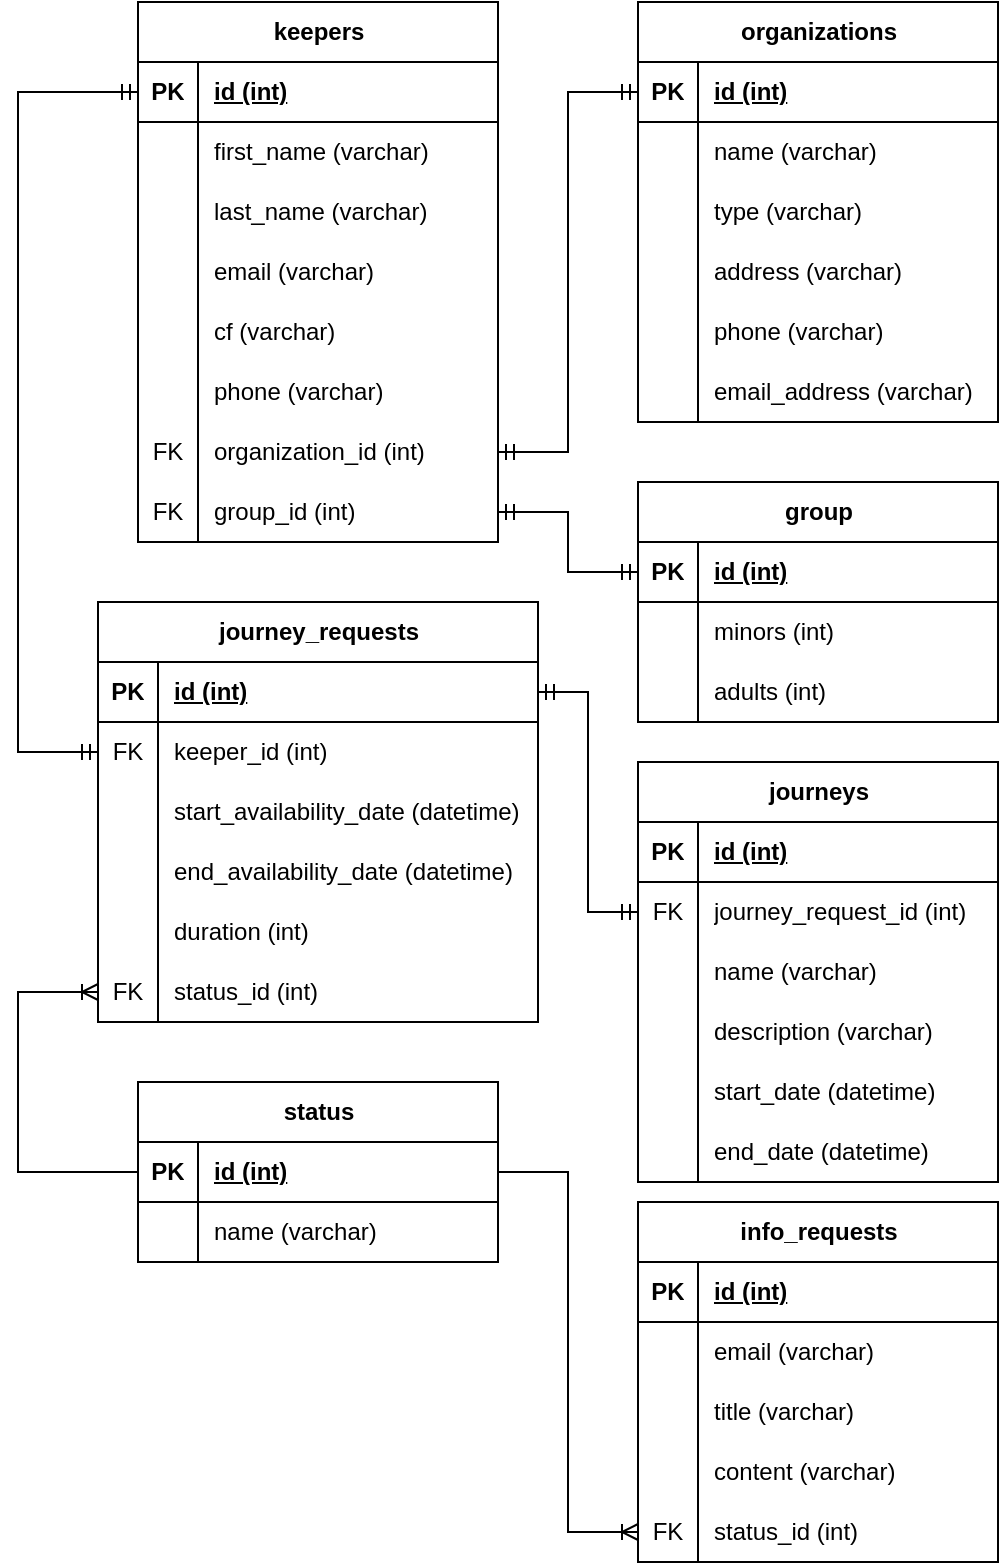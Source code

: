 <mxfile version="24.9.0">
  <diagram name="Pagina-1" id="anJQ42ZTelaU0ZIVq22s">
    <mxGraphModel dx="1753" dy="897" grid="1" gridSize="10" guides="1" tooltips="1" connect="1" arrows="1" fold="1" page="1" pageScale="1" pageWidth="827" pageHeight="1169" math="0" shadow="0">
      <root>
        <mxCell id="0" />
        <mxCell id="1" parent="0" />
        <mxCell id="iCZXyA4cPa9T4erVwsBg-4" value="journeys" style="shape=table;startSize=30;container=1;collapsible=1;childLayout=tableLayout;fixedRows=1;rowLines=0;fontStyle=1;align=center;resizeLast=1;html=1;" parent="1" vertex="1">
          <mxGeometry x="479" y="420" width="180" height="210" as="geometry" />
        </mxCell>
        <mxCell id="iCZXyA4cPa9T4erVwsBg-5" value="" style="shape=tableRow;horizontal=0;startSize=0;swimlaneHead=0;swimlaneBody=0;fillColor=none;collapsible=0;dropTarget=0;points=[[0,0.5],[1,0.5]];portConstraint=eastwest;top=0;left=0;right=0;bottom=1;" parent="iCZXyA4cPa9T4erVwsBg-4" vertex="1">
          <mxGeometry y="30" width="180" height="30" as="geometry" />
        </mxCell>
        <mxCell id="iCZXyA4cPa9T4erVwsBg-6" value="PK" style="shape=partialRectangle;connectable=0;fillColor=none;top=0;left=0;bottom=0;right=0;fontStyle=1;overflow=hidden;whiteSpace=wrap;html=1;" parent="iCZXyA4cPa9T4erVwsBg-5" vertex="1">
          <mxGeometry width="30" height="30" as="geometry">
            <mxRectangle width="30" height="30" as="alternateBounds" />
          </mxGeometry>
        </mxCell>
        <mxCell id="iCZXyA4cPa9T4erVwsBg-7" value="id (int)" style="shape=partialRectangle;connectable=0;fillColor=none;top=0;left=0;bottom=0;right=0;align=left;spacingLeft=6;fontStyle=5;overflow=hidden;whiteSpace=wrap;html=1;" parent="iCZXyA4cPa9T4erVwsBg-5" vertex="1">
          <mxGeometry x="30" width="150" height="30" as="geometry">
            <mxRectangle width="150" height="30" as="alternateBounds" />
          </mxGeometry>
        </mxCell>
        <mxCell id="iCZXyA4cPa9T4erVwsBg-110" style="shape=tableRow;horizontal=0;startSize=0;swimlaneHead=0;swimlaneBody=0;fillColor=none;collapsible=0;dropTarget=0;points=[[0,0.5],[1,0.5]];portConstraint=eastwest;top=0;left=0;right=0;bottom=0;" parent="iCZXyA4cPa9T4erVwsBg-4" vertex="1">
          <mxGeometry y="60" width="180" height="30" as="geometry" />
        </mxCell>
        <mxCell id="iCZXyA4cPa9T4erVwsBg-111" value="FK" style="shape=partialRectangle;connectable=0;fillColor=none;top=0;left=0;bottom=0;right=0;editable=1;overflow=hidden;whiteSpace=wrap;html=1;" parent="iCZXyA4cPa9T4erVwsBg-110" vertex="1">
          <mxGeometry width="30" height="30" as="geometry">
            <mxRectangle width="30" height="30" as="alternateBounds" />
          </mxGeometry>
        </mxCell>
        <mxCell id="iCZXyA4cPa9T4erVwsBg-112" value="journey_request_id (int)" style="shape=partialRectangle;connectable=0;fillColor=none;top=0;left=0;bottom=0;right=0;align=left;spacingLeft=6;overflow=hidden;whiteSpace=wrap;html=1;" parent="iCZXyA4cPa9T4erVwsBg-110" vertex="1">
          <mxGeometry x="30" width="150" height="30" as="geometry">
            <mxRectangle width="150" height="30" as="alternateBounds" />
          </mxGeometry>
        </mxCell>
        <mxCell id="iCZXyA4cPa9T4erVwsBg-11" value="" style="shape=tableRow;horizontal=0;startSize=0;swimlaneHead=0;swimlaneBody=0;fillColor=none;collapsible=0;dropTarget=0;points=[[0,0.5],[1,0.5]];portConstraint=eastwest;top=0;left=0;right=0;bottom=0;" parent="iCZXyA4cPa9T4erVwsBg-4" vertex="1">
          <mxGeometry y="90" width="180" height="30" as="geometry" />
        </mxCell>
        <mxCell id="iCZXyA4cPa9T4erVwsBg-12" value="" style="shape=partialRectangle;connectable=0;fillColor=none;top=0;left=0;bottom=0;right=0;editable=1;overflow=hidden;whiteSpace=wrap;html=1;" parent="iCZXyA4cPa9T4erVwsBg-11" vertex="1">
          <mxGeometry width="30" height="30" as="geometry">
            <mxRectangle width="30" height="30" as="alternateBounds" />
          </mxGeometry>
        </mxCell>
        <mxCell id="iCZXyA4cPa9T4erVwsBg-13" value="name (varchar)" style="shape=partialRectangle;connectable=0;fillColor=none;top=0;left=0;bottom=0;right=0;align=left;spacingLeft=6;overflow=hidden;whiteSpace=wrap;html=1;" parent="iCZXyA4cPa9T4erVwsBg-11" vertex="1">
          <mxGeometry x="30" width="150" height="30" as="geometry">
            <mxRectangle width="150" height="30" as="alternateBounds" />
          </mxGeometry>
        </mxCell>
        <mxCell id="iCZXyA4cPa9T4erVwsBg-14" value="" style="shape=tableRow;horizontal=0;startSize=0;swimlaneHead=0;swimlaneBody=0;fillColor=none;collapsible=0;dropTarget=0;points=[[0,0.5],[1,0.5]];portConstraint=eastwest;top=0;left=0;right=0;bottom=0;" parent="iCZXyA4cPa9T4erVwsBg-4" vertex="1">
          <mxGeometry y="120" width="180" height="30" as="geometry" />
        </mxCell>
        <mxCell id="iCZXyA4cPa9T4erVwsBg-15" value="" style="shape=partialRectangle;connectable=0;fillColor=none;top=0;left=0;bottom=0;right=0;editable=1;overflow=hidden;whiteSpace=wrap;html=1;" parent="iCZXyA4cPa9T4erVwsBg-14" vertex="1">
          <mxGeometry width="30" height="30" as="geometry">
            <mxRectangle width="30" height="30" as="alternateBounds" />
          </mxGeometry>
        </mxCell>
        <mxCell id="iCZXyA4cPa9T4erVwsBg-16" value="description (varchar)" style="shape=partialRectangle;connectable=0;fillColor=none;top=0;left=0;bottom=0;right=0;align=left;spacingLeft=6;overflow=hidden;whiteSpace=wrap;html=1;" parent="iCZXyA4cPa9T4erVwsBg-14" vertex="1">
          <mxGeometry x="30" width="150" height="30" as="geometry">
            <mxRectangle width="150" height="30" as="alternateBounds" />
          </mxGeometry>
        </mxCell>
        <mxCell id="iCZXyA4cPa9T4erVwsBg-63" style="shape=tableRow;horizontal=0;startSize=0;swimlaneHead=0;swimlaneBody=0;fillColor=none;collapsible=0;dropTarget=0;points=[[0,0.5],[1,0.5]];portConstraint=eastwest;top=0;left=0;right=0;bottom=0;" parent="iCZXyA4cPa9T4erVwsBg-4" vertex="1">
          <mxGeometry y="150" width="180" height="30" as="geometry" />
        </mxCell>
        <mxCell id="iCZXyA4cPa9T4erVwsBg-64" style="shape=partialRectangle;connectable=0;fillColor=none;top=0;left=0;bottom=0;right=0;editable=1;overflow=hidden;whiteSpace=wrap;html=1;" parent="iCZXyA4cPa9T4erVwsBg-63" vertex="1">
          <mxGeometry width="30" height="30" as="geometry">
            <mxRectangle width="30" height="30" as="alternateBounds" />
          </mxGeometry>
        </mxCell>
        <mxCell id="iCZXyA4cPa9T4erVwsBg-65" value="start_date (datetime)" style="shape=partialRectangle;connectable=0;fillColor=none;top=0;left=0;bottom=0;right=0;align=left;spacingLeft=6;overflow=hidden;whiteSpace=wrap;html=1;" parent="iCZXyA4cPa9T4erVwsBg-63" vertex="1">
          <mxGeometry x="30" width="150" height="30" as="geometry">
            <mxRectangle width="150" height="30" as="alternateBounds" />
          </mxGeometry>
        </mxCell>
        <mxCell id="iCZXyA4cPa9T4erVwsBg-66" style="shape=tableRow;horizontal=0;startSize=0;swimlaneHead=0;swimlaneBody=0;fillColor=none;collapsible=0;dropTarget=0;points=[[0,0.5],[1,0.5]];portConstraint=eastwest;top=0;left=0;right=0;bottom=0;" parent="iCZXyA4cPa9T4erVwsBg-4" vertex="1">
          <mxGeometry y="180" width="180" height="30" as="geometry" />
        </mxCell>
        <mxCell id="iCZXyA4cPa9T4erVwsBg-67" style="shape=partialRectangle;connectable=0;fillColor=none;top=0;left=0;bottom=0;right=0;editable=1;overflow=hidden;whiteSpace=wrap;html=1;" parent="iCZXyA4cPa9T4erVwsBg-66" vertex="1">
          <mxGeometry width="30" height="30" as="geometry">
            <mxRectangle width="30" height="30" as="alternateBounds" />
          </mxGeometry>
        </mxCell>
        <mxCell id="iCZXyA4cPa9T4erVwsBg-68" value="end_date (datetime)" style="shape=partialRectangle;connectable=0;fillColor=none;top=0;left=0;bottom=0;right=0;align=left;spacingLeft=6;overflow=hidden;whiteSpace=wrap;html=1;" parent="iCZXyA4cPa9T4erVwsBg-66" vertex="1">
          <mxGeometry x="30" width="150" height="30" as="geometry">
            <mxRectangle width="150" height="30" as="alternateBounds" />
          </mxGeometry>
        </mxCell>
        <mxCell id="iCZXyA4cPa9T4erVwsBg-30" value="organizations" style="shape=table;startSize=30;container=1;collapsible=1;childLayout=tableLayout;fixedRows=1;rowLines=0;fontStyle=1;align=center;resizeLast=1;html=1;" parent="1" vertex="1">
          <mxGeometry x="479" y="40" width="180" height="210" as="geometry" />
        </mxCell>
        <mxCell id="iCZXyA4cPa9T4erVwsBg-31" value="" style="shape=tableRow;horizontal=0;startSize=0;swimlaneHead=0;swimlaneBody=0;fillColor=none;collapsible=0;dropTarget=0;points=[[0,0.5],[1,0.5]];portConstraint=eastwest;top=0;left=0;right=0;bottom=1;" parent="iCZXyA4cPa9T4erVwsBg-30" vertex="1">
          <mxGeometry y="30" width="180" height="30" as="geometry" />
        </mxCell>
        <mxCell id="iCZXyA4cPa9T4erVwsBg-32" value="PK" style="shape=partialRectangle;connectable=0;fillColor=none;top=0;left=0;bottom=0;right=0;fontStyle=1;overflow=hidden;whiteSpace=wrap;html=1;" parent="iCZXyA4cPa9T4erVwsBg-31" vertex="1">
          <mxGeometry width="30" height="30" as="geometry">
            <mxRectangle width="30" height="30" as="alternateBounds" />
          </mxGeometry>
        </mxCell>
        <mxCell id="iCZXyA4cPa9T4erVwsBg-33" value="id (int)" style="shape=partialRectangle;connectable=0;fillColor=none;top=0;left=0;bottom=0;right=0;align=left;spacingLeft=6;fontStyle=5;overflow=hidden;whiteSpace=wrap;html=1;" parent="iCZXyA4cPa9T4erVwsBg-31" vertex="1">
          <mxGeometry x="30" width="150" height="30" as="geometry">
            <mxRectangle width="150" height="30" as="alternateBounds" />
          </mxGeometry>
        </mxCell>
        <mxCell id="iCZXyA4cPa9T4erVwsBg-34" value="" style="shape=tableRow;horizontal=0;startSize=0;swimlaneHead=0;swimlaneBody=0;fillColor=none;collapsible=0;dropTarget=0;points=[[0,0.5],[1,0.5]];portConstraint=eastwest;top=0;left=0;right=0;bottom=0;" parent="iCZXyA4cPa9T4erVwsBg-30" vertex="1">
          <mxGeometry y="60" width="180" height="30" as="geometry" />
        </mxCell>
        <mxCell id="iCZXyA4cPa9T4erVwsBg-35" value="" style="shape=partialRectangle;connectable=0;fillColor=none;top=0;left=0;bottom=0;right=0;editable=1;overflow=hidden;whiteSpace=wrap;html=1;" parent="iCZXyA4cPa9T4erVwsBg-34" vertex="1">
          <mxGeometry width="30" height="30" as="geometry">
            <mxRectangle width="30" height="30" as="alternateBounds" />
          </mxGeometry>
        </mxCell>
        <mxCell id="iCZXyA4cPa9T4erVwsBg-36" value="name (varchar)" style="shape=partialRectangle;connectable=0;fillColor=none;top=0;left=0;bottom=0;right=0;align=left;spacingLeft=6;overflow=hidden;whiteSpace=wrap;html=1;" parent="iCZXyA4cPa9T4erVwsBg-34" vertex="1">
          <mxGeometry x="30" width="150" height="30" as="geometry">
            <mxRectangle width="150" height="30" as="alternateBounds" />
          </mxGeometry>
        </mxCell>
        <mxCell id="iCZXyA4cPa9T4erVwsBg-37" value="" style="shape=tableRow;horizontal=0;startSize=0;swimlaneHead=0;swimlaneBody=0;fillColor=none;collapsible=0;dropTarget=0;points=[[0,0.5],[1,0.5]];portConstraint=eastwest;top=0;left=0;right=0;bottom=0;" parent="iCZXyA4cPa9T4erVwsBg-30" vertex="1">
          <mxGeometry y="90" width="180" height="30" as="geometry" />
        </mxCell>
        <mxCell id="iCZXyA4cPa9T4erVwsBg-38" value="" style="shape=partialRectangle;connectable=0;fillColor=none;top=0;left=0;bottom=0;right=0;editable=1;overflow=hidden;whiteSpace=wrap;html=1;" parent="iCZXyA4cPa9T4erVwsBg-37" vertex="1">
          <mxGeometry width="30" height="30" as="geometry">
            <mxRectangle width="30" height="30" as="alternateBounds" />
          </mxGeometry>
        </mxCell>
        <mxCell id="iCZXyA4cPa9T4erVwsBg-39" value="type (varchar)" style="shape=partialRectangle;connectable=0;fillColor=none;top=0;left=0;bottom=0;right=0;align=left;spacingLeft=6;overflow=hidden;whiteSpace=wrap;html=1;" parent="iCZXyA4cPa9T4erVwsBg-37" vertex="1">
          <mxGeometry x="30" width="150" height="30" as="geometry">
            <mxRectangle width="150" height="30" as="alternateBounds" />
          </mxGeometry>
        </mxCell>
        <mxCell id="iCZXyA4cPa9T4erVwsBg-40" value="" style="shape=tableRow;horizontal=0;startSize=0;swimlaneHead=0;swimlaneBody=0;fillColor=none;collapsible=0;dropTarget=0;points=[[0,0.5],[1,0.5]];portConstraint=eastwest;top=0;left=0;right=0;bottom=0;" parent="iCZXyA4cPa9T4erVwsBg-30" vertex="1">
          <mxGeometry y="120" width="180" height="30" as="geometry" />
        </mxCell>
        <mxCell id="iCZXyA4cPa9T4erVwsBg-41" value="" style="shape=partialRectangle;connectable=0;fillColor=none;top=0;left=0;bottom=0;right=0;editable=1;overflow=hidden;whiteSpace=wrap;html=1;" parent="iCZXyA4cPa9T4erVwsBg-40" vertex="1">
          <mxGeometry width="30" height="30" as="geometry">
            <mxRectangle width="30" height="30" as="alternateBounds" />
          </mxGeometry>
        </mxCell>
        <mxCell id="iCZXyA4cPa9T4erVwsBg-42" value="address (varchar)" style="shape=partialRectangle;connectable=0;fillColor=none;top=0;left=0;bottom=0;right=0;align=left;spacingLeft=6;overflow=hidden;whiteSpace=wrap;html=1;" parent="iCZXyA4cPa9T4erVwsBg-40" vertex="1">
          <mxGeometry x="30" width="150" height="30" as="geometry">
            <mxRectangle width="150" height="30" as="alternateBounds" />
          </mxGeometry>
        </mxCell>
        <mxCell id="iCZXyA4cPa9T4erVwsBg-72" style="shape=tableRow;horizontal=0;startSize=0;swimlaneHead=0;swimlaneBody=0;fillColor=none;collapsible=0;dropTarget=0;points=[[0,0.5],[1,0.5]];portConstraint=eastwest;top=0;left=0;right=0;bottom=0;" parent="iCZXyA4cPa9T4erVwsBg-30" vertex="1">
          <mxGeometry y="150" width="180" height="30" as="geometry" />
        </mxCell>
        <mxCell id="iCZXyA4cPa9T4erVwsBg-73" style="shape=partialRectangle;connectable=0;fillColor=none;top=0;left=0;bottom=0;right=0;editable=1;overflow=hidden;whiteSpace=wrap;html=1;" parent="iCZXyA4cPa9T4erVwsBg-72" vertex="1">
          <mxGeometry width="30" height="30" as="geometry">
            <mxRectangle width="30" height="30" as="alternateBounds" />
          </mxGeometry>
        </mxCell>
        <mxCell id="iCZXyA4cPa9T4erVwsBg-74" value="phone (varchar)" style="shape=partialRectangle;connectable=0;fillColor=none;top=0;left=0;bottom=0;right=0;align=left;spacingLeft=6;overflow=hidden;whiteSpace=wrap;html=1;" parent="iCZXyA4cPa9T4erVwsBg-72" vertex="1">
          <mxGeometry x="30" width="150" height="30" as="geometry">
            <mxRectangle width="150" height="30" as="alternateBounds" />
          </mxGeometry>
        </mxCell>
        <mxCell id="iCZXyA4cPa9T4erVwsBg-75" style="shape=tableRow;horizontal=0;startSize=0;swimlaneHead=0;swimlaneBody=0;fillColor=none;collapsible=0;dropTarget=0;points=[[0,0.5],[1,0.5]];portConstraint=eastwest;top=0;left=0;right=0;bottom=0;" parent="iCZXyA4cPa9T4erVwsBg-30" vertex="1">
          <mxGeometry y="180" width="180" height="30" as="geometry" />
        </mxCell>
        <mxCell id="iCZXyA4cPa9T4erVwsBg-76" style="shape=partialRectangle;connectable=0;fillColor=none;top=0;left=0;bottom=0;right=0;editable=1;overflow=hidden;whiteSpace=wrap;html=1;" parent="iCZXyA4cPa9T4erVwsBg-75" vertex="1">
          <mxGeometry width="30" height="30" as="geometry">
            <mxRectangle width="30" height="30" as="alternateBounds" />
          </mxGeometry>
        </mxCell>
        <mxCell id="iCZXyA4cPa9T4erVwsBg-77" value="email_address (varchar)" style="shape=partialRectangle;connectable=0;fillColor=none;top=0;left=0;bottom=0;right=0;align=left;spacingLeft=6;overflow=hidden;whiteSpace=wrap;html=1;" parent="iCZXyA4cPa9T4erVwsBg-75" vertex="1">
          <mxGeometry x="30" width="150" height="30" as="geometry">
            <mxRectangle width="150" height="30" as="alternateBounds" />
          </mxGeometry>
        </mxCell>
        <mxCell id="iCZXyA4cPa9T4erVwsBg-43" value="info_requests" style="shape=table;startSize=30;container=1;collapsible=1;childLayout=tableLayout;fixedRows=1;rowLines=0;fontStyle=1;align=center;resizeLast=1;html=1;" parent="1" vertex="1">
          <mxGeometry x="479" y="640" width="180" height="180" as="geometry" />
        </mxCell>
        <mxCell id="iCZXyA4cPa9T4erVwsBg-44" value="" style="shape=tableRow;horizontal=0;startSize=0;swimlaneHead=0;swimlaneBody=0;fillColor=none;collapsible=0;dropTarget=0;points=[[0,0.5],[1,0.5]];portConstraint=eastwest;top=0;left=0;right=0;bottom=1;" parent="iCZXyA4cPa9T4erVwsBg-43" vertex="1">
          <mxGeometry y="30" width="180" height="30" as="geometry" />
        </mxCell>
        <mxCell id="iCZXyA4cPa9T4erVwsBg-45" value="PK" style="shape=partialRectangle;connectable=0;fillColor=none;top=0;left=0;bottom=0;right=0;fontStyle=1;overflow=hidden;whiteSpace=wrap;html=1;" parent="iCZXyA4cPa9T4erVwsBg-44" vertex="1">
          <mxGeometry width="30" height="30" as="geometry">
            <mxRectangle width="30" height="30" as="alternateBounds" />
          </mxGeometry>
        </mxCell>
        <mxCell id="iCZXyA4cPa9T4erVwsBg-46" value="id (int)" style="shape=partialRectangle;connectable=0;fillColor=none;top=0;left=0;bottom=0;right=0;align=left;spacingLeft=6;fontStyle=5;overflow=hidden;whiteSpace=wrap;html=1;" parent="iCZXyA4cPa9T4erVwsBg-44" vertex="1">
          <mxGeometry x="30" width="150" height="30" as="geometry">
            <mxRectangle width="150" height="30" as="alternateBounds" />
          </mxGeometry>
        </mxCell>
        <mxCell id="oNOsJn4zuEQ6N86Thhve-1" style="shape=tableRow;horizontal=0;startSize=0;swimlaneHead=0;swimlaneBody=0;fillColor=none;collapsible=0;dropTarget=0;points=[[0,0.5],[1,0.5]];portConstraint=eastwest;top=0;left=0;right=0;bottom=0;" parent="iCZXyA4cPa9T4erVwsBg-43" vertex="1">
          <mxGeometry y="60" width="180" height="30" as="geometry" />
        </mxCell>
        <mxCell id="oNOsJn4zuEQ6N86Thhve-2" style="shape=partialRectangle;connectable=0;fillColor=none;top=0;left=0;bottom=0;right=0;editable=1;overflow=hidden;whiteSpace=wrap;html=1;" parent="oNOsJn4zuEQ6N86Thhve-1" vertex="1">
          <mxGeometry width="30" height="30" as="geometry">
            <mxRectangle width="30" height="30" as="alternateBounds" />
          </mxGeometry>
        </mxCell>
        <mxCell id="oNOsJn4zuEQ6N86Thhve-3" value="email (varchar)" style="shape=partialRectangle;connectable=0;fillColor=none;top=0;left=0;bottom=0;right=0;align=left;spacingLeft=6;overflow=hidden;whiteSpace=wrap;html=1;" parent="oNOsJn4zuEQ6N86Thhve-1" vertex="1">
          <mxGeometry x="30" width="150" height="30" as="geometry">
            <mxRectangle width="150" height="30" as="alternateBounds" />
          </mxGeometry>
        </mxCell>
        <mxCell id="iCZXyA4cPa9T4erVwsBg-50" value="" style="shape=tableRow;horizontal=0;startSize=0;swimlaneHead=0;swimlaneBody=0;fillColor=none;collapsible=0;dropTarget=0;points=[[0,0.5],[1,0.5]];portConstraint=eastwest;top=0;left=0;right=0;bottom=0;" parent="iCZXyA4cPa9T4erVwsBg-43" vertex="1">
          <mxGeometry y="90" width="180" height="30" as="geometry" />
        </mxCell>
        <mxCell id="iCZXyA4cPa9T4erVwsBg-51" value="" style="shape=partialRectangle;connectable=0;fillColor=none;top=0;left=0;bottom=0;right=0;editable=1;overflow=hidden;whiteSpace=wrap;html=1;" parent="iCZXyA4cPa9T4erVwsBg-50" vertex="1">
          <mxGeometry width="30" height="30" as="geometry">
            <mxRectangle width="30" height="30" as="alternateBounds" />
          </mxGeometry>
        </mxCell>
        <mxCell id="iCZXyA4cPa9T4erVwsBg-52" value="title (varchar)" style="shape=partialRectangle;connectable=0;fillColor=none;top=0;left=0;bottom=0;right=0;align=left;spacingLeft=6;overflow=hidden;whiteSpace=wrap;html=1;" parent="iCZXyA4cPa9T4erVwsBg-50" vertex="1">
          <mxGeometry x="30" width="150" height="30" as="geometry">
            <mxRectangle width="150" height="30" as="alternateBounds" />
          </mxGeometry>
        </mxCell>
        <mxCell id="iCZXyA4cPa9T4erVwsBg-53" value="" style="shape=tableRow;horizontal=0;startSize=0;swimlaneHead=0;swimlaneBody=0;fillColor=none;collapsible=0;dropTarget=0;points=[[0,0.5],[1,0.5]];portConstraint=eastwest;top=0;left=0;right=0;bottom=0;" parent="iCZXyA4cPa9T4erVwsBg-43" vertex="1">
          <mxGeometry y="120" width="180" height="30" as="geometry" />
        </mxCell>
        <mxCell id="iCZXyA4cPa9T4erVwsBg-54" value="" style="shape=partialRectangle;connectable=0;fillColor=none;top=0;left=0;bottom=0;right=0;editable=1;overflow=hidden;whiteSpace=wrap;html=1;" parent="iCZXyA4cPa9T4erVwsBg-53" vertex="1">
          <mxGeometry width="30" height="30" as="geometry">
            <mxRectangle width="30" height="30" as="alternateBounds" />
          </mxGeometry>
        </mxCell>
        <mxCell id="iCZXyA4cPa9T4erVwsBg-55" value="content (varchar)" style="shape=partialRectangle;connectable=0;fillColor=none;top=0;left=0;bottom=0;right=0;align=left;spacingLeft=6;overflow=hidden;whiteSpace=wrap;html=1;" parent="iCZXyA4cPa9T4erVwsBg-53" vertex="1">
          <mxGeometry x="30" width="150" height="30" as="geometry">
            <mxRectangle width="150" height="30" as="alternateBounds" />
          </mxGeometry>
        </mxCell>
        <mxCell id="iCZXyA4cPa9T4erVwsBg-119" style="shape=tableRow;horizontal=0;startSize=0;swimlaneHead=0;swimlaneBody=0;fillColor=none;collapsible=0;dropTarget=0;points=[[0,0.5],[1,0.5]];portConstraint=eastwest;top=0;left=0;right=0;bottom=0;" parent="iCZXyA4cPa9T4erVwsBg-43" vertex="1">
          <mxGeometry y="150" width="180" height="30" as="geometry" />
        </mxCell>
        <mxCell id="iCZXyA4cPa9T4erVwsBg-120" value="FK" style="shape=partialRectangle;connectable=0;fillColor=none;top=0;left=0;bottom=0;right=0;editable=1;overflow=hidden;whiteSpace=wrap;html=1;" parent="iCZXyA4cPa9T4erVwsBg-119" vertex="1">
          <mxGeometry width="30" height="30" as="geometry">
            <mxRectangle width="30" height="30" as="alternateBounds" />
          </mxGeometry>
        </mxCell>
        <mxCell id="iCZXyA4cPa9T4erVwsBg-121" value="status_id (int)" style="shape=partialRectangle;connectable=0;fillColor=none;top=0;left=0;bottom=0;right=0;align=left;spacingLeft=6;overflow=hidden;whiteSpace=wrap;html=1;" parent="iCZXyA4cPa9T4erVwsBg-119" vertex="1">
          <mxGeometry x="30" width="150" height="30" as="geometry">
            <mxRectangle width="150" height="30" as="alternateBounds" />
          </mxGeometry>
        </mxCell>
        <mxCell id="iCZXyA4cPa9T4erVwsBg-17" value="keepers" style="shape=table;startSize=30;container=1;collapsible=1;childLayout=tableLayout;fixedRows=1;rowLines=0;fontStyle=1;align=center;resizeLast=1;html=1;" parent="1" vertex="1">
          <mxGeometry x="229" y="40" width="180" height="270" as="geometry" />
        </mxCell>
        <mxCell id="iCZXyA4cPa9T4erVwsBg-18" value="" style="shape=tableRow;horizontal=0;startSize=0;swimlaneHead=0;swimlaneBody=0;fillColor=none;collapsible=0;dropTarget=0;points=[[0,0.5],[1,0.5]];portConstraint=eastwest;top=0;left=0;right=0;bottom=1;" parent="iCZXyA4cPa9T4erVwsBg-17" vertex="1">
          <mxGeometry y="30" width="180" height="30" as="geometry" />
        </mxCell>
        <mxCell id="iCZXyA4cPa9T4erVwsBg-19" value="PK" style="shape=partialRectangle;connectable=0;fillColor=none;top=0;left=0;bottom=0;right=0;fontStyle=1;overflow=hidden;whiteSpace=wrap;html=1;" parent="iCZXyA4cPa9T4erVwsBg-18" vertex="1">
          <mxGeometry width="30" height="30" as="geometry">
            <mxRectangle width="30" height="30" as="alternateBounds" />
          </mxGeometry>
        </mxCell>
        <mxCell id="iCZXyA4cPa9T4erVwsBg-20" value="id (int)" style="shape=partialRectangle;connectable=0;fillColor=none;top=0;left=0;bottom=0;right=0;align=left;spacingLeft=6;fontStyle=5;overflow=hidden;whiteSpace=wrap;html=1;" parent="iCZXyA4cPa9T4erVwsBg-18" vertex="1">
          <mxGeometry x="30" width="150" height="30" as="geometry">
            <mxRectangle width="150" height="30" as="alternateBounds" />
          </mxGeometry>
        </mxCell>
        <mxCell id="iCZXyA4cPa9T4erVwsBg-24" value="" style="shape=tableRow;horizontal=0;startSize=0;swimlaneHead=0;swimlaneBody=0;fillColor=none;collapsible=0;dropTarget=0;points=[[0,0.5],[1,0.5]];portConstraint=eastwest;top=0;left=0;right=0;bottom=0;" parent="iCZXyA4cPa9T4erVwsBg-17" vertex="1">
          <mxGeometry y="60" width="180" height="30" as="geometry" />
        </mxCell>
        <mxCell id="iCZXyA4cPa9T4erVwsBg-25" value="" style="shape=partialRectangle;connectable=0;fillColor=none;top=0;left=0;bottom=0;right=0;editable=1;overflow=hidden;whiteSpace=wrap;html=1;" parent="iCZXyA4cPa9T4erVwsBg-24" vertex="1">
          <mxGeometry width="30" height="30" as="geometry">
            <mxRectangle width="30" height="30" as="alternateBounds" />
          </mxGeometry>
        </mxCell>
        <mxCell id="iCZXyA4cPa9T4erVwsBg-26" value="first_name (varchar)" style="shape=partialRectangle;connectable=0;fillColor=none;top=0;left=0;bottom=0;right=0;align=left;spacingLeft=6;overflow=hidden;whiteSpace=wrap;html=1;" parent="iCZXyA4cPa9T4erVwsBg-24" vertex="1">
          <mxGeometry x="30" width="150" height="30" as="geometry">
            <mxRectangle width="150" height="30" as="alternateBounds" />
          </mxGeometry>
        </mxCell>
        <mxCell id="iCZXyA4cPa9T4erVwsBg-27" value="" style="shape=tableRow;horizontal=0;startSize=0;swimlaneHead=0;swimlaneBody=0;fillColor=none;collapsible=0;dropTarget=0;points=[[0,0.5],[1,0.5]];portConstraint=eastwest;top=0;left=0;right=0;bottom=0;" parent="iCZXyA4cPa9T4erVwsBg-17" vertex="1">
          <mxGeometry y="90" width="180" height="30" as="geometry" />
        </mxCell>
        <mxCell id="iCZXyA4cPa9T4erVwsBg-28" value="" style="shape=partialRectangle;connectable=0;fillColor=none;top=0;left=0;bottom=0;right=0;editable=1;overflow=hidden;whiteSpace=wrap;html=1;" parent="iCZXyA4cPa9T4erVwsBg-27" vertex="1">
          <mxGeometry width="30" height="30" as="geometry">
            <mxRectangle width="30" height="30" as="alternateBounds" />
          </mxGeometry>
        </mxCell>
        <mxCell id="iCZXyA4cPa9T4erVwsBg-29" value="last_name (varchar)" style="shape=partialRectangle;connectable=0;fillColor=none;top=0;left=0;bottom=0;right=0;align=left;spacingLeft=6;overflow=hidden;whiteSpace=wrap;html=1;" parent="iCZXyA4cPa9T4erVwsBg-27" vertex="1">
          <mxGeometry x="30" width="150" height="30" as="geometry">
            <mxRectangle width="150" height="30" as="alternateBounds" />
          </mxGeometry>
        </mxCell>
        <mxCell id="iCZXyA4cPa9T4erVwsBg-21" value="" style="shape=tableRow;horizontal=0;startSize=0;swimlaneHead=0;swimlaneBody=0;fillColor=none;collapsible=0;dropTarget=0;points=[[0,0.5],[1,0.5]];portConstraint=eastwest;top=0;left=0;right=0;bottom=0;" parent="iCZXyA4cPa9T4erVwsBg-17" vertex="1">
          <mxGeometry y="120" width="180" height="30" as="geometry" />
        </mxCell>
        <mxCell id="iCZXyA4cPa9T4erVwsBg-22" value="" style="shape=partialRectangle;connectable=0;fillColor=none;top=0;left=0;bottom=0;right=0;editable=1;overflow=hidden;whiteSpace=wrap;html=1;" parent="iCZXyA4cPa9T4erVwsBg-21" vertex="1">
          <mxGeometry width="30" height="30" as="geometry">
            <mxRectangle width="30" height="30" as="alternateBounds" />
          </mxGeometry>
        </mxCell>
        <mxCell id="iCZXyA4cPa9T4erVwsBg-23" value="email (varchar)" style="shape=partialRectangle;connectable=0;fillColor=none;top=0;left=0;bottom=0;right=0;align=left;spacingLeft=6;overflow=hidden;whiteSpace=wrap;html=1;" parent="iCZXyA4cPa9T4erVwsBg-21" vertex="1">
          <mxGeometry x="30" width="150" height="30" as="geometry">
            <mxRectangle width="150" height="30" as="alternateBounds" />
          </mxGeometry>
        </mxCell>
        <mxCell id="iCZXyA4cPa9T4erVwsBg-59" style="shape=tableRow;horizontal=0;startSize=0;swimlaneHead=0;swimlaneBody=0;fillColor=none;collapsible=0;dropTarget=0;points=[[0,0.5],[1,0.5]];portConstraint=eastwest;top=0;left=0;right=0;bottom=0;" parent="iCZXyA4cPa9T4erVwsBg-17" vertex="1">
          <mxGeometry y="150" width="180" height="30" as="geometry" />
        </mxCell>
        <mxCell id="iCZXyA4cPa9T4erVwsBg-60" style="shape=partialRectangle;connectable=0;fillColor=none;top=0;left=0;bottom=0;right=0;editable=1;overflow=hidden;whiteSpace=wrap;html=1;" parent="iCZXyA4cPa9T4erVwsBg-59" vertex="1">
          <mxGeometry width="30" height="30" as="geometry">
            <mxRectangle width="30" height="30" as="alternateBounds" />
          </mxGeometry>
        </mxCell>
        <mxCell id="iCZXyA4cPa9T4erVwsBg-61" value="cf (varchar)" style="shape=partialRectangle;connectable=0;fillColor=none;top=0;left=0;bottom=0;right=0;align=left;spacingLeft=6;overflow=hidden;whiteSpace=wrap;html=1;" parent="iCZXyA4cPa9T4erVwsBg-59" vertex="1">
          <mxGeometry x="30" width="150" height="30" as="geometry">
            <mxRectangle width="150" height="30" as="alternateBounds" />
          </mxGeometry>
        </mxCell>
        <mxCell id="oNOsJn4zuEQ6N86Thhve-4" style="shape=tableRow;horizontal=0;startSize=0;swimlaneHead=0;swimlaneBody=0;fillColor=none;collapsible=0;dropTarget=0;points=[[0,0.5],[1,0.5]];portConstraint=eastwest;top=0;left=0;right=0;bottom=0;" parent="iCZXyA4cPa9T4erVwsBg-17" vertex="1">
          <mxGeometry y="180" width="180" height="30" as="geometry" />
        </mxCell>
        <mxCell id="oNOsJn4zuEQ6N86Thhve-5" style="shape=partialRectangle;connectable=0;fillColor=none;top=0;left=0;bottom=0;right=0;editable=1;overflow=hidden;whiteSpace=wrap;html=1;" parent="oNOsJn4zuEQ6N86Thhve-4" vertex="1">
          <mxGeometry width="30" height="30" as="geometry">
            <mxRectangle width="30" height="30" as="alternateBounds" />
          </mxGeometry>
        </mxCell>
        <mxCell id="oNOsJn4zuEQ6N86Thhve-6" value="phone (varchar)" style="shape=partialRectangle;connectable=0;fillColor=none;top=0;left=0;bottom=0;right=0;align=left;spacingLeft=6;overflow=hidden;whiteSpace=wrap;html=1;" parent="oNOsJn4zuEQ6N86Thhve-4" vertex="1">
          <mxGeometry x="30" width="150" height="30" as="geometry">
            <mxRectangle width="150" height="30" as="alternateBounds" />
          </mxGeometry>
        </mxCell>
        <mxCell id="iCZXyA4cPa9T4erVwsBg-69" style="shape=tableRow;horizontal=0;startSize=0;swimlaneHead=0;swimlaneBody=0;fillColor=none;collapsible=0;dropTarget=0;points=[[0,0.5],[1,0.5]];portConstraint=eastwest;top=0;left=0;right=0;bottom=0;" parent="iCZXyA4cPa9T4erVwsBg-17" vertex="1">
          <mxGeometry y="210" width="180" height="30" as="geometry" />
        </mxCell>
        <mxCell id="iCZXyA4cPa9T4erVwsBg-70" value="FK" style="shape=partialRectangle;connectable=0;fillColor=none;top=0;left=0;bottom=0;right=0;editable=1;overflow=hidden;whiteSpace=wrap;html=1;" parent="iCZXyA4cPa9T4erVwsBg-69" vertex="1">
          <mxGeometry width="30" height="30" as="geometry">
            <mxRectangle width="30" height="30" as="alternateBounds" />
          </mxGeometry>
        </mxCell>
        <mxCell id="iCZXyA4cPa9T4erVwsBg-71" value="organization_id (int)" style="shape=partialRectangle;connectable=0;fillColor=none;top=0;left=0;bottom=0;right=0;align=left;spacingLeft=6;overflow=hidden;whiteSpace=wrap;html=1;" parent="iCZXyA4cPa9T4erVwsBg-69" vertex="1">
          <mxGeometry x="30" width="150" height="30" as="geometry">
            <mxRectangle width="150" height="30" as="alternateBounds" />
          </mxGeometry>
        </mxCell>
        <mxCell id="oNOsJn4zuEQ6N86Thhve-52" style="shape=tableRow;horizontal=0;startSize=0;swimlaneHead=0;swimlaneBody=0;fillColor=none;collapsible=0;dropTarget=0;points=[[0,0.5],[1,0.5]];portConstraint=eastwest;top=0;left=0;right=0;bottom=0;" parent="iCZXyA4cPa9T4erVwsBg-17" vertex="1">
          <mxGeometry y="240" width="180" height="30" as="geometry" />
        </mxCell>
        <mxCell id="oNOsJn4zuEQ6N86Thhve-53" value="FK" style="shape=partialRectangle;connectable=0;fillColor=none;top=0;left=0;bottom=0;right=0;editable=1;overflow=hidden;whiteSpace=wrap;html=1;" parent="oNOsJn4zuEQ6N86Thhve-52" vertex="1">
          <mxGeometry width="30" height="30" as="geometry">
            <mxRectangle width="30" height="30" as="alternateBounds" />
          </mxGeometry>
        </mxCell>
        <mxCell id="oNOsJn4zuEQ6N86Thhve-54" value="group_id (int)" style="shape=partialRectangle;connectable=0;fillColor=none;top=0;left=0;bottom=0;right=0;align=left;spacingLeft=6;overflow=hidden;whiteSpace=wrap;html=1;" parent="oNOsJn4zuEQ6N86Thhve-52" vertex="1">
          <mxGeometry x="30" width="150" height="30" as="geometry">
            <mxRectangle width="150" height="30" as="alternateBounds" />
          </mxGeometry>
        </mxCell>
        <mxCell id="iCZXyA4cPa9T4erVwsBg-84" value="journey_requests" style="shape=table;startSize=30;container=1;collapsible=1;childLayout=tableLayout;fixedRows=1;rowLines=0;fontStyle=1;align=center;resizeLast=1;html=1;" parent="1" vertex="1">
          <mxGeometry x="209" y="340" width="220" height="210.0" as="geometry" />
        </mxCell>
        <mxCell id="iCZXyA4cPa9T4erVwsBg-85" value="" style="shape=tableRow;horizontal=0;startSize=0;swimlaneHead=0;swimlaneBody=0;fillColor=none;collapsible=0;dropTarget=0;points=[[0,0.5],[1,0.5]];portConstraint=eastwest;top=0;left=0;right=0;bottom=1;" parent="iCZXyA4cPa9T4erVwsBg-84" vertex="1">
          <mxGeometry y="30" width="220" height="30" as="geometry" />
        </mxCell>
        <mxCell id="iCZXyA4cPa9T4erVwsBg-86" value="PK" style="shape=partialRectangle;connectable=0;fillColor=none;top=0;left=0;bottom=0;right=0;fontStyle=1;overflow=hidden;whiteSpace=wrap;html=1;" parent="iCZXyA4cPa9T4erVwsBg-85" vertex="1">
          <mxGeometry width="30" height="30" as="geometry">
            <mxRectangle width="30" height="30" as="alternateBounds" />
          </mxGeometry>
        </mxCell>
        <mxCell id="iCZXyA4cPa9T4erVwsBg-87" value="id (int)" style="shape=partialRectangle;connectable=0;fillColor=none;top=0;left=0;bottom=0;right=0;align=left;spacingLeft=6;fontStyle=5;overflow=hidden;whiteSpace=wrap;html=1;" parent="iCZXyA4cPa9T4erVwsBg-85" vertex="1">
          <mxGeometry x="30" width="190" height="30" as="geometry">
            <mxRectangle width="190" height="30" as="alternateBounds" />
          </mxGeometry>
        </mxCell>
        <mxCell id="iCZXyA4cPa9T4erVwsBg-88" value="" style="shape=tableRow;horizontal=0;startSize=0;swimlaneHead=0;swimlaneBody=0;fillColor=none;collapsible=0;dropTarget=0;points=[[0,0.5],[1,0.5]];portConstraint=eastwest;top=0;left=0;right=0;bottom=0;" parent="iCZXyA4cPa9T4erVwsBg-84" vertex="1">
          <mxGeometry y="60" width="220" height="30" as="geometry" />
        </mxCell>
        <mxCell id="iCZXyA4cPa9T4erVwsBg-89" value="FK" style="shape=partialRectangle;connectable=0;fillColor=none;top=0;left=0;bottom=0;right=0;editable=1;overflow=hidden;whiteSpace=wrap;html=1;" parent="iCZXyA4cPa9T4erVwsBg-88" vertex="1">
          <mxGeometry width="30" height="30" as="geometry">
            <mxRectangle width="30" height="30" as="alternateBounds" />
          </mxGeometry>
        </mxCell>
        <mxCell id="iCZXyA4cPa9T4erVwsBg-90" value="keeper_id (int)" style="shape=partialRectangle;connectable=0;fillColor=none;top=0;left=0;bottom=0;right=0;align=left;spacingLeft=6;overflow=hidden;whiteSpace=wrap;html=1;" parent="iCZXyA4cPa9T4erVwsBg-88" vertex="1">
          <mxGeometry x="30" width="190" height="30" as="geometry">
            <mxRectangle width="190" height="30" as="alternateBounds" />
          </mxGeometry>
        </mxCell>
        <mxCell id="iCZXyA4cPa9T4erVwsBg-91" value="" style="shape=tableRow;horizontal=0;startSize=0;swimlaneHead=0;swimlaneBody=0;fillColor=none;collapsible=0;dropTarget=0;points=[[0,0.5],[1,0.5]];portConstraint=eastwest;top=0;left=0;right=0;bottom=0;" parent="iCZXyA4cPa9T4erVwsBg-84" vertex="1">
          <mxGeometry y="90" width="220" height="30" as="geometry" />
        </mxCell>
        <mxCell id="iCZXyA4cPa9T4erVwsBg-92" value="" style="shape=partialRectangle;connectable=0;fillColor=none;top=0;left=0;bottom=0;right=0;editable=1;overflow=hidden;whiteSpace=wrap;html=1;" parent="iCZXyA4cPa9T4erVwsBg-91" vertex="1">
          <mxGeometry width="30" height="30" as="geometry">
            <mxRectangle width="30" height="30" as="alternateBounds" />
          </mxGeometry>
        </mxCell>
        <mxCell id="iCZXyA4cPa9T4erVwsBg-93" value="start_availability_date (datetime)" style="shape=partialRectangle;connectable=0;fillColor=none;top=0;left=0;bottom=0;right=0;align=left;spacingLeft=6;overflow=hidden;whiteSpace=wrap;html=1;" parent="iCZXyA4cPa9T4erVwsBg-91" vertex="1">
          <mxGeometry x="30" width="190" height="30" as="geometry">
            <mxRectangle width="190" height="30" as="alternateBounds" />
          </mxGeometry>
        </mxCell>
        <mxCell id="iCZXyA4cPa9T4erVwsBg-94" value="" style="shape=tableRow;horizontal=0;startSize=0;swimlaneHead=0;swimlaneBody=0;fillColor=none;collapsible=0;dropTarget=0;points=[[0,0.5],[1,0.5]];portConstraint=eastwest;top=0;left=0;right=0;bottom=0;" parent="iCZXyA4cPa9T4erVwsBg-84" vertex="1">
          <mxGeometry y="120" width="220" height="30" as="geometry" />
        </mxCell>
        <mxCell id="iCZXyA4cPa9T4erVwsBg-95" value="" style="shape=partialRectangle;connectable=0;fillColor=none;top=0;left=0;bottom=0;right=0;editable=1;overflow=hidden;whiteSpace=wrap;html=1;" parent="iCZXyA4cPa9T4erVwsBg-94" vertex="1">
          <mxGeometry width="30" height="30" as="geometry">
            <mxRectangle width="30" height="30" as="alternateBounds" />
          </mxGeometry>
        </mxCell>
        <mxCell id="iCZXyA4cPa9T4erVwsBg-96" value="end_availability_date (datetime)" style="shape=partialRectangle;connectable=0;fillColor=none;top=0;left=0;bottom=0;right=0;align=left;spacingLeft=6;overflow=hidden;whiteSpace=wrap;html=1;" parent="iCZXyA4cPa9T4erVwsBg-94" vertex="1">
          <mxGeometry x="30" width="190" height="30" as="geometry">
            <mxRectangle width="190" height="30" as="alternateBounds" />
          </mxGeometry>
        </mxCell>
        <mxCell id="iCZXyA4cPa9T4erVwsBg-113" style="shape=tableRow;horizontal=0;startSize=0;swimlaneHead=0;swimlaneBody=0;fillColor=none;collapsible=0;dropTarget=0;points=[[0,0.5],[1,0.5]];portConstraint=eastwest;top=0;left=0;right=0;bottom=0;" parent="iCZXyA4cPa9T4erVwsBg-84" vertex="1">
          <mxGeometry y="150" width="220" height="30" as="geometry" />
        </mxCell>
        <mxCell id="iCZXyA4cPa9T4erVwsBg-114" style="shape=partialRectangle;connectable=0;fillColor=none;top=0;left=0;bottom=0;right=0;editable=1;overflow=hidden;whiteSpace=wrap;html=1;" parent="iCZXyA4cPa9T4erVwsBg-113" vertex="1">
          <mxGeometry width="30" height="30" as="geometry">
            <mxRectangle width="30" height="30" as="alternateBounds" />
          </mxGeometry>
        </mxCell>
        <mxCell id="iCZXyA4cPa9T4erVwsBg-115" value="duration (int)" style="shape=partialRectangle;connectable=0;fillColor=none;top=0;left=0;bottom=0;right=0;align=left;spacingLeft=6;overflow=hidden;whiteSpace=wrap;html=1;" parent="iCZXyA4cPa9T4erVwsBg-113" vertex="1">
          <mxGeometry x="30" width="190" height="30" as="geometry">
            <mxRectangle width="190" height="30" as="alternateBounds" />
          </mxGeometry>
        </mxCell>
        <mxCell id="iCZXyA4cPa9T4erVwsBg-116" style="shape=tableRow;horizontal=0;startSize=0;swimlaneHead=0;swimlaneBody=0;fillColor=none;collapsible=0;dropTarget=0;points=[[0,0.5],[1,0.5]];portConstraint=eastwest;top=0;left=0;right=0;bottom=0;" parent="iCZXyA4cPa9T4erVwsBg-84" vertex="1">
          <mxGeometry y="180" width="220" height="30" as="geometry" />
        </mxCell>
        <mxCell id="iCZXyA4cPa9T4erVwsBg-117" value="FK" style="shape=partialRectangle;connectable=0;fillColor=none;top=0;left=0;bottom=0;right=0;editable=1;overflow=hidden;whiteSpace=wrap;html=1;" parent="iCZXyA4cPa9T4erVwsBg-116" vertex="1">
          <mxGeometry width="30" height="30" as="geometry">
            <mxRectangle width="30" height="30" as="alternateBounds" />
          </mxGeometry>
        </mxCell>
        <mxCell id="iCZXyA4cPa9T4erVwsBg-118" value="status_id (int)" style="shape=partialRectangle;connectable=0;fillColor=none;top=0;left=0;bottom=0;right=0;align=left;spacingLeft=6;overflow=hidden;whiteSpace=wrap;html=1;" parent="iCZXyA4cPa9T4erVwsBg-116" vertex="1">
          <mxGeometry x="30" width="190" height="30" as="geometry">
            <mxRectangle width="190" height="30" as="alternateBounds" />
          </mxGeometry>
        </mxCell>
        <mxCell id="oNOsJn4zuEQ6N86Thhve-7" value="status" style="shape=table;startSize=30;container=1;collapsible=1;childLayout=tableLayout;fixedRows=1;rowLines=0;fontStyle=1;align=center;resizeLast=1;html=1;" parent="1" vertex="1">
          <mxGeometry x="229" y="580" width="180" height="90" as="geometry" />
        </mxCell>
        <mxCell id="oNOsJn4zuEQ6N86Thhve-8" value="" style="shape=tableRow;horizontal=0;startSize=0;swimlaneHead=0;swimlaneBody=0;fillColor=none;collapsible=0;dropTarget=0;points=[[0,0.5],[1,0.5]];portConstraint=eastwest;top=0;left=0;right=0;bottom=1;" parent="oNOsJn4zuEQ6N86Thhve-7" vertex="1">
          <mxGeometry y="30" width="180" height="30" as="geometry" />
        </mxCell>
        <mxCell id="oNOsJn4zuEQ6N86Thhve-9" value="PK" style="shape=partialRectangle;connectable=0;fillColor=none;top=0;left=0;bottom=0;right=0;fontStyle=1;overflow=hidden;whiteSpace=wrap;html=1;" parent="oNOsJn4zuEQ6N86Thhve-8" vertex="1">
          <mxGeometry width="30" height="30" as="geometry">
            <mxRectangle width="30" height="30" as="alternateBounds" />
          </mxGeometry>
        </mxCell>
        <mxCell id="oNOsJn4zuEQ6N86Thhve-10" value="id (int)" style="shape=partialRectangle;connectable=0;fillColor=none;top=0;left=0;bottom=0;right=0;align=left;spacingLeft=6;fontStyle=5;overflow=hidden;whiteSpace=wrap;html=1;" parent="oNOsJn4zuEQ6N86Thhve-8" vertex="1">
          <mxGeometry x="30" width="150" height="30" as="geometry">
            <mxRectangle width="150" height="30" as="alternateBounds" />
          </mxGeometry>
        </mxCell>
        <mxCell id="oNOsJn4zuEQ6N86Thhve-11" value="" style="shape=tableRow;horizontal=0;startSize=0;swimlaneHead=0;swimlaneBody=0;fillColor=none;collapsible=0;dropTarget=0;points=[[0,0.5],[1,0.5]];portConstraint=eastwest;top=0;left=0;right=0;bottom=0;" parent="oNOsJn4zuEQ6N86Thhve-7" vertex="1">
          <mxGeometry y="60" width="180" height="30" as="geometry" />
        </mxCell>
        <mxCell id="oNOsJn4zuEQ6N86Thhve-12" value="" style="shape=partialRectangle;connectable=0;fillColor=none;top=0;left=0;bottom=0;right=0;editable=1;overflow=hidden;whiteSpace=wrap;html=1;" parent="oNOsJn4zuEQ6N86Thhve-11" vertex="1">
          <mxGeometry width="30" height="30" as="geometry">
            <mxRectangle width="30" height="30" as="alternateBounds" />
          </mxGeometry>
        </mxCell>
        <mxCell id="oNOsJn4zuEQ6N86Thhve-13" value="name (varchar)" style="shape=partialRectangle;connectable=0;fillColor=none;top=0;left=0;bottom=0;right=0;align=left;spacingLeft=6;overflow=hidden;whiteSpace=wrap;html=1;" parent="oNOsJn4zuEQ6N86Thhve-11" vertex="1">
          <mxGeometry x="30" width="150" height="30" as="geometry">
            <mxRectangle width="150" height="30" as="alternateBounds" />
          </mxGeometry>
        </mxCell>
        <mxCell id="oNOsJn4zuEQ6N86Thhve-23" value="" style="edgeStyle=elbowEdgeStyle;fontSize=12;html=1;endArrow=ERoneToMany;rounded=0;exitX=1;exitY=0.5;exitDx=0;exitDy=0;entryX=0;entryY=0.5;entryDx=0;entryDy=0;" parent="1" source="oNOsJn4zuEQ6N86Thhve-8" target="iCZXyA4cPa9T4erVwsBg-119" edge="1">
          <mxGeometry width="100" height="100" relative="1" as="geometry">
            <mxPoint x="819" y="270" as="sourcePoint" />
            <mxPoint x="489" y="380" as="targetPoint" />
          </mxGeometry>
        </mxCell>
        <mxCell id="oNOsJn4zuEQ6N86Thhve-24" value="" style="edgeStyle=elbowEdgeStyle;fontSize=12;html=1;endArrow=ERoneToMany;rounded=0;exitX=0;exitY=0.5;exitDx=0;exitDy=0;entryX=0;entryY=0.5;entryDx=0;entryDy=0;" parent="1" source="oNOsJn4zuEQ6N86Thhve-8" target="iCZXyA4cPa9T4erVwsBg-116" edge="1">
          <mxGeometry width="100" height="100" relative="1" as="geometry">
            <mxPoint x="389" y="275" as="sourcePoint" />
            <mxPoint x="139" y="410" as="targetPoint" />
            <Array as="points">
              <mxPoint x="169" y="410" />
            </Array>
          </mxGeometry>
        </mxCell>
        <mxCell id="oNOsJn4zuEQ6N86Thhve-25" value="" style="edgeStyle=elbowEdgeStyle;fontSize=12;html=1;endArrow=ERmandOne;startArrow=ERmandOne;rounded=0;exitX=1;exitY=0.5;exitDx=0;exitDy=0;entryX=0;entryY=0.5;entryDx=0;entryDy=0;" parent="1" source="iCZXyA4cPa9T4erVwsBg-85" target="iCZXyA4cPa9T4erVwsBg-110" edge="1">
          <mxGeometry width="100" height="100" relative="1" as="geometry">
            <mxPoint x="939" y="430" as="sourcePoint" />
            <mxPoint x="1039" y="330" as="targetPoint" />
          </mxGeometry>
        </mxCell>
        <mxCell id="oNOsJn4zuEQ6N86Thhve-39" value="group" style="shape=table;startSize=30;container=1;collapsible=1;childLayout=tableLayout;fixedRows=1;rowLines=0;fontStyle=1;align=center;resizeLast=1;html=1;" parent="1" vertex="1">
          <mxGeometry x="479" y="280" width="180" height="120" as="geometry" />
        </mxCell>
        <mxCell id="oNOsJn4zuEQ6N86Thhve-40" value="" style="shape=tableRow;horizontal=0;startSize=0;swimlaneHead=0;swimlaneBody=0;fillColor=none;collapsible=0;dropTarget=0;points=[[0,0.5],[1,0.5]];portConstraint=eastwest;top=0;left=0;right=0;bottom=1;" parent="oNOsJn4zuEQ6N86Thhve-39" vertex="1">
          <mxGeometry y="30" width="180" height="30" as="geometry" />
        </mxCell>
        <mxCell id="oNOsJn4zuEQ6N86Thhve-41" value="PK" style="shape=partialRectangle;connectable=0;fillColor=none;top=0;left=0;bottom=0;right=0;fontStyle=1;overflow=hidden;whiteSpace=wrap;html=1;" parent="oNOsJn4zuEQ6N86Thhve-40" vertex="1">
          <mxGeometry width="30" height="30" as="geometry">
            <mxRectangle width="30" height="30" as="alternateBounds" />
          </mxGeometry>
        </mxCell>
        <mxCell id="oNOsJn4zuEQ6N86Thhve-42" value="id (int)" style="shape=partialRectangle;connectable=0;fillColor=none;top=0;left=0;bottom=0;right=0;align=left;spacingLeft=6;fontStyle=5;overflow=hidden;whiteSpace=wrap;html=1;" parent="oNOsJn4zuEQ6N86Thhve-40" vertex="1">
          <mxGeometry x="30" width="150" height="30" as="geometry">
            <mxRectangle width="150" height="30" as="alternateBounds" />
          </mxGeometry>
        </mxCell>
        <mxCell id="oNOsJn4zuEQ6N86Thhve-43" value="" style="shape=tableRow;horizontal=0;startSize=0;swimlaneHead=0;swimlaneBody=0;fillColor=none;collapsible=0;dropTarget=0;points=[[0,0.5],[1,0.5]];portConstraint=eastwest;top=0;left=0;right=0;bottom=0;" parent="oNOsJn4zuEQ6N86Thhve-39" vertex="1">
          <mxGeometry y="60" width="180" height="30" as="geometry" />
        </mxCell>
        <mxCell id="oNOsJn4zuEQ6N86Thhve-44" value="" style="shape=partialRectangle;connectable=0;fillColor=none;top=0;left=0;bottom=0;right=0;editable=1;overflow=hidden;whiteSpace=wrap;html=1;" parent="oNOsJn4zuEQ6N86Thhve-43" vertex="1">
          <mxGeometry width="30" height="30" as="geometry">
            <mxRectangle width="30" height="30" as="alternateBounds" />
          </mxGeometry>
        </mxCell>
        <mxCell id="oNOsJn4zuEQ6N86Thhve-45" value="minors (int)" style="shape=partialRectangle;connectable=0;fillColor=none;top=0;left=0;bottom=0;right=0;align=left;spacingLeft=6;overflow=hidden;whiteSpace=wrap;html=1;" parent="oNOsJn4zuEQ6N86Thhve-43" vertex="1">
          <mxGeometry x="30" width="150" height="30" as="geometry">
            <mxRectangle width="150" height="30" as="alternateBounds" />
          </mxGeometry>
        </mxCell>
        <mxCell id="oNOsJn4zuEQ6N86Thhve-46" value="" style="shape=tableRow;horizontal=0;startSize=0;swimlaneHead=0;swimlaneBody=0;fillColor=none;collapsible=0;dropTarget=0;points=[[0,0.5],[1,0.5]];portConstraint=eastwest;top=0;left=0;right=0;bottom=0;" parent="oNOsJn4zuEQ6N86Thhve-39" vertex="1">
          <mxGeometry y="90" width="180" height="30" as="geometry" />
        </mxCell>
        <mxCell id="oNOsJn4zuEQ6N86Thhve-47" value="" style="shape=partialRectangle;connectable=0;fillColor=none;top=0;left=0;bottom=0;right=0;editable=1;overflow=hidden;whiteSpace=wrap;html=1;" parent="oNOsJn4zuEQ6N86Thhve-46" vertex="1">
          <mxGeometry width="30" height="30" as="geometry">
            <mxRectangle width="30" height="30" as="alternateBounds" />
          </mxGeometry>
        </mxCell>
        <mxCell id="oNOsJn4zuEQ6N86Thhve-48" value="adults (int)" style="shape=partialRectangle;connectable=0;fillColor=none;top=0;left=0;bottom=0;right=0;align=left;spacingLeft=6;overflow=hidden;whiteSpace=wrap;html=1;" parent="oNOsJn4zuEQ6N86Thhve-46" vertex="1">
          <mxGeometry x="30" width="150" height="30" as="geometry">
            <mxRectangle width="150" height="30" as="alternateBounds" />
          </mxGeometry>
        </mxCell>
        <mxCell id="ffUjf6gdVaWRg11t34HR-1" value="" style="edgeStyle=elbowEdgeStyle;fontSize=12;html=1;endArrow=ERmandOne;startArrow=ERmandOne;rounded=0;exitX=0;exitY=0.5;exitDx=0;exitDy=0;entryX=1;entryY=0.5;entryDx=0;entryDy=0;" edge="1" parent="1" source="iCZXyA4cPa9T4erVwsBg-31" target="iCZXyA4cPa9T4erVwsBg-69">
          <mxGeometry width="100" height="100" relative="1" as="geometry">
            <mxPoint x="459" y="370" as="sourcePoint" />
            <mxPoint x="559" y="270" as="targetPoint" />
          </mxGeometry>
        </mxCell>
        <mxCell id="ffUjf6gdVaWRg11t34HR-2" value="" style="edgeStyle=elbowEdgeStyle;fontSize=12;html=1;endArrow=ERmandOne;startArrow=ERmandOne;rounded=0;exitX=0;exitY=0.5;exitDx=0;exitDy=0;entryX=1;entryY=0.5;entryDx=0;entryDy=0;" edge="1" parent="1" source="oNOsJn4zuEQ6N86Thhve-40" target="oNOsJn4zuEQ6N86Thhve-52">
          <mxGeometry width="100" height="100" relative="1" as="geometry">
            <mxPoint x="159" y="95" as="sourcePoint" />
            <mxPoint x="259" y="275" as="targetPoint" />
          </mxGeometry>
        </mxCell>
        <mxCell id="ffUjf6gdVaWRg11t34HR-4" value="" style="edgeStyle=elbowEdgeStyle;fontSize=12;html=1;endArrow=ERmandOne;startArrow=ERmandOne;rounded=0;entryX=0;entryY=0.5;entryDx=0;entryDy=0;exitX=0;exitY=0.5;exitDx=0;exitDy=0;" edge="1" parent="1" source="iCZXyA4cPa9T4erVwsBg-88" target="iCZXyA4cPa9T4erVwsBg-18">
          <mxGeometry width="100" height="100" relative="1" as="geometry">
            <mxPoint x="89" y="200" as="sourcePoint" />
            <mxPoint x="189" y="100" as="targetPoint" />
            <Array as="points">
              <mxPoint x="169" y="270" />
            </Array>
          </mxGeometry>
        </mxCell>
      </root>
    </mxGraphModel>
  </diagram>
</mxfile>

